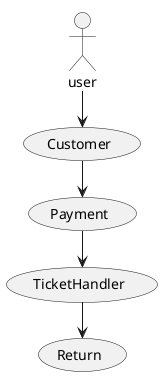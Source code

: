 @startuml
!pragma layout smetana

  actor user

  usecase "Customer" as UC1
  usecase "TicketHandler" as UC2
  usecase "Return" as UC3
  usecase "Payment" as UC4


user --> UC1
UC1 --> UC4
UC4 --> UC2
UC2 --> UC3



@enduml
